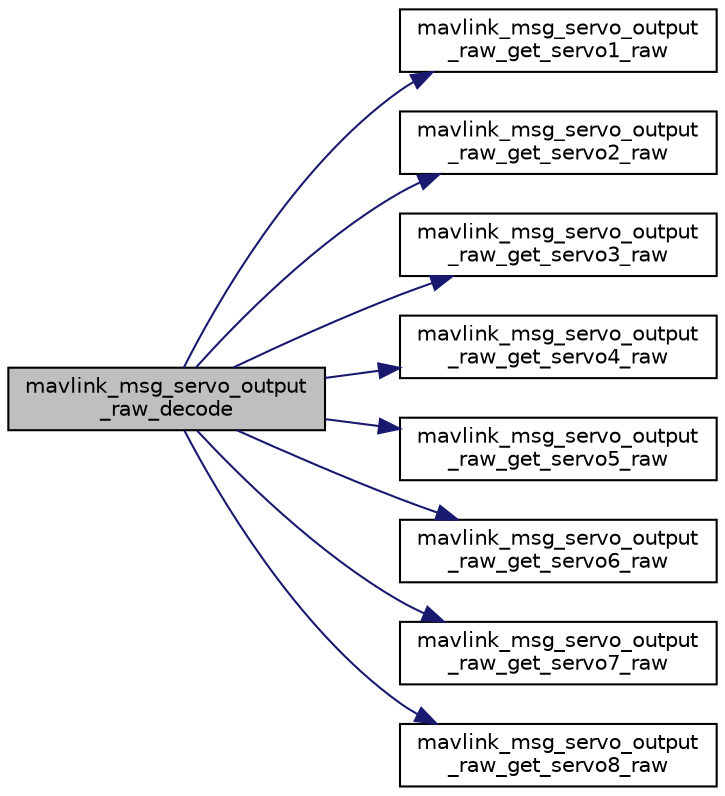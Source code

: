 digraph "mavlink_msg_servo_output_raw_decode"
{
 // INTERACTIVE_SVG=YES
  edge [fontname="Helvetica",fontsize="10",labelfontname="Helvetica",labelfontsize="10"];
  node [fontname="Helvetica",fontsize="10",shape=record];
  rankdir="LR";
  Node1 [label="mavlink_msg_servo_output\l_raw_decode",height=0.2,width=0.4,color="black", fillcolor="grey75", style="filled" fontcolor="black"];
  Node1 -> Node2 [color="midnightblue",fontsize="10",style="solid",fontname="Helvetica"];
  Node2 [label="mavlink_msg_servo_output\l_raw_get_servo1_raw",height=0.2,width=0.4,color="black", fillcolor="white", style="filled",URL="$v0_89_2common_2mavlink__msg__servo__output__raw_8h.html#a4595d31861a88e1e0502d595dd038eca",tooltip="Send a servo_output_raw message. "];
  Node1 -> Node3 [color="midnightblue",fontsize="10",style="solid",fontname="Helvetica"];
  Node3 [label="mavlink_msg_servo_output\l_raw_get_servo2_raw",height=0.2,width=0.4,color="black", fillcolor="white", style="filled",URL="$v0_89_2common_2mavlink__msg__servo__output__raw_8h.html#a8799ca4dd4f71e97699864343015c926",tooltip="Get field servo2_raw from servo_output_raw message. "];
  Node1 -> Node4 [color="midnightblue",fontsize="10",style="solid",fontname="Helvetica"];
  Node4 [label="mavlink_msg_servo_output\l_raw_get_servo3_raw",height=0.2,width=0.4,color="black", fillcolor="white", style="filled",URL="$v0_89_2common_2mavlink__msg__servo__output__raw_8h.html#ad5b4382a4f3ddee20eb591aba29db0ef",tooltip="Get field servo3_raw from servo_output_raw message. "];
  Node1 -> Node5 [color="midnightblue",fontsize="10",style="solid",fontname="Helvetica"];
  Node5 [label="mavlink_msg_servo_output\l_raw_get_servo4_raw",height=0.2,width=0.4,color="black", fillcolor="white", style="filled",URL="$v0_89_2common_2mavlink__msg__servo__output__raw_8h.html#ad9f10cdd305e8dbf744e9f2e3d89ca8e",tooltip="Get field servo4_raw from servo_output_raw message. "];
  Node1 -> Node6 [color="midnightblue",fontsize="10",style="solid",fontname="Helvetica"];
  Node6 [label="mavlink_msg_servo_output\l_raw_get_servo5_raw",height=0.2,width=0.4,color="black", fillcolor="white", style="filled",URL="$v0_89_2common_2mavlink__msg__servo__output__raw_8h.html#a76c9b98ea95e35b6735be6825ea14429",tooltip="Get field servo5_raw from servo_output_raw message. "];
  Node1 -> Node7 [color="midnightblue",fontsize="10",style="solid",fontname="Helvetica"];
  Node7 [label="mavlink_msg_servo_output\l_raw_get_servo6_raw",height=0.2,width=0.4,color="black", fillcolor="white", style="filled",URL="$v0_89_2common_2mavlink__msg__servo__output__raw_8h.html#ab970f1a6a5fbae5e513c14d5af49afda",tooltip="Get field servo6_raw from servo_output_raw message. "];
  Node1 -> Node8 [color="midnightblue",fontsize="10",style="solid",fontname="Helvetica"];
  Node8 [label="mavlink_msg_servo_output\l_raw_get_servo7_raw",height=0.2,width=0.4,color="black", fillcolor="white", style="filled",URL="$v0_89_2common_2mavlink__msg__servo__output__raw_8h.html#ab45011478a2cddbce00ad42c3d63adf4",tooltip="Get field servo7_raw from servo_output_raw message. "];
  Node1 -> Node9 [color="midnightblue",fontsize="10",style="solid",fontname="Helvetica"];
  Node9 [label="mavlink_msg_servo_output\l_raw_get_servo8_raw",height=0.2,width=0.4,color="black", fillcolor="white", style="filled",URL="$v0_89_2common_2mavlink__msg__servo__output__raw_8h.html#a28201cf0ff3687990e314b12643ac6dc",tooltip="Get field servo8_raw from servo_output_raw message. "];
}
